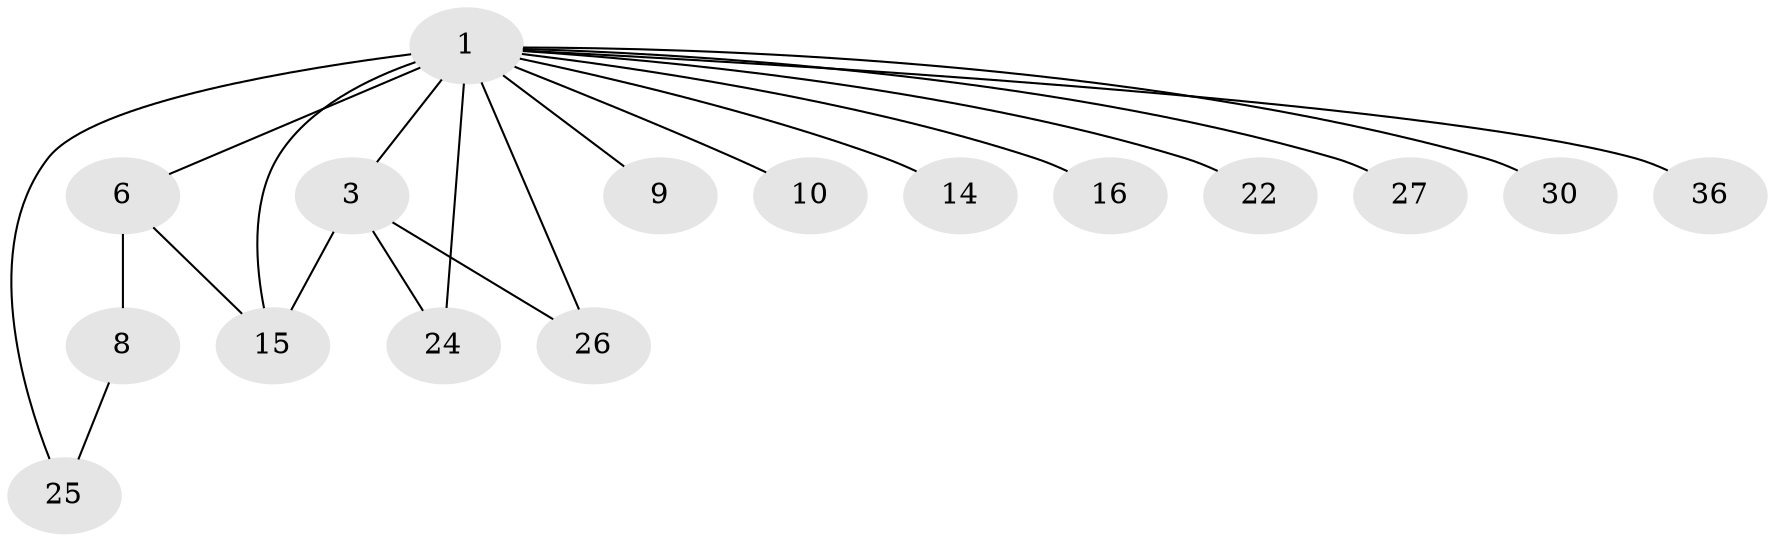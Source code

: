 // original degree distribution, {5: 0.03636363636363636, 3: 0.10909090909090909, 7: 0.05454545454545454, 23: 0.01818181818181818, 1: 0.4909090909090909, 4: 0.03636363636363636, 2: 0.2, 6: 0.03636363636363636, 9: 0.01818181818181818}
// Generated by graph-tools (version 1.1) at 2025/18/03/04/25 18:18:00]
// undirected, 16 vertices, 20 edges
graph export_dot {
graph [start="1"]
  node [color=gray90,style=filled];
  1 [super="+2+28+4+11"];
  3 [super="+55+32+13"];
  6 [super="+41+42+7"];
  8;
  9;
  10;
  14;
  15 [super="+38+35+31+23"];
  16;
  22;
  24 [super="+54+50"];
  25;
  26;
  27;
  30;
  36;
  1 -- 3 [weight=2];
  1 -- 14;
  1 -- 6 [weight=5];
  1 -- 9;
  1 -- 10 [weight=2];
  1 -- 15;
  1 -- 16;
  1 -- 24 [weight=3];
  1 -- 25;
  1 -- 26;
  1 -- 27;
  1 -- 30;
  1 -- 36;
  1 -- 22;
  3 -- 24;
  3 -- 26;
  3 -- 15;
  6 -- 8;
  6 -- 15;
  8 -- 25;
}
